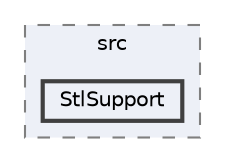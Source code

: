 digraph "external/taskflow/3rd-party/eigen-3.3.7/Eigen/src/StlSupport"
{
 // LATEX_PDF_SIZE
  bgcolor="transparent";
  edge [fontname=Helvetica,fontsize=10,labelfontname=Helvetica,labelfontsize=10];
  node [fontname=Helvetica,fontsize=10,shape=box,height=0.2,width=0.4];
  compound=true
  subgraph clusterdir_a1a9763e9d3031b833ce7b34f281436e {
    graph [ bgcolor="#edf0f7", pencolor="grey50", label="src", fontname=Helvetica,fontsize=10 style="filled,dashed", URL="dir_a1a9763e9d3031b833ce7b34f281436e.html",tooltip=""]
  dir_619b2b43ee7ef5d897bb5c68da7cef9f [label="StlSupport", fillcolor="#edf0f7", color="grey25", style="filled,bold", URL="dir_619b2b43ee7ef5d897bb5c68da7cef9f.html",tooltip=""];
  }
}
